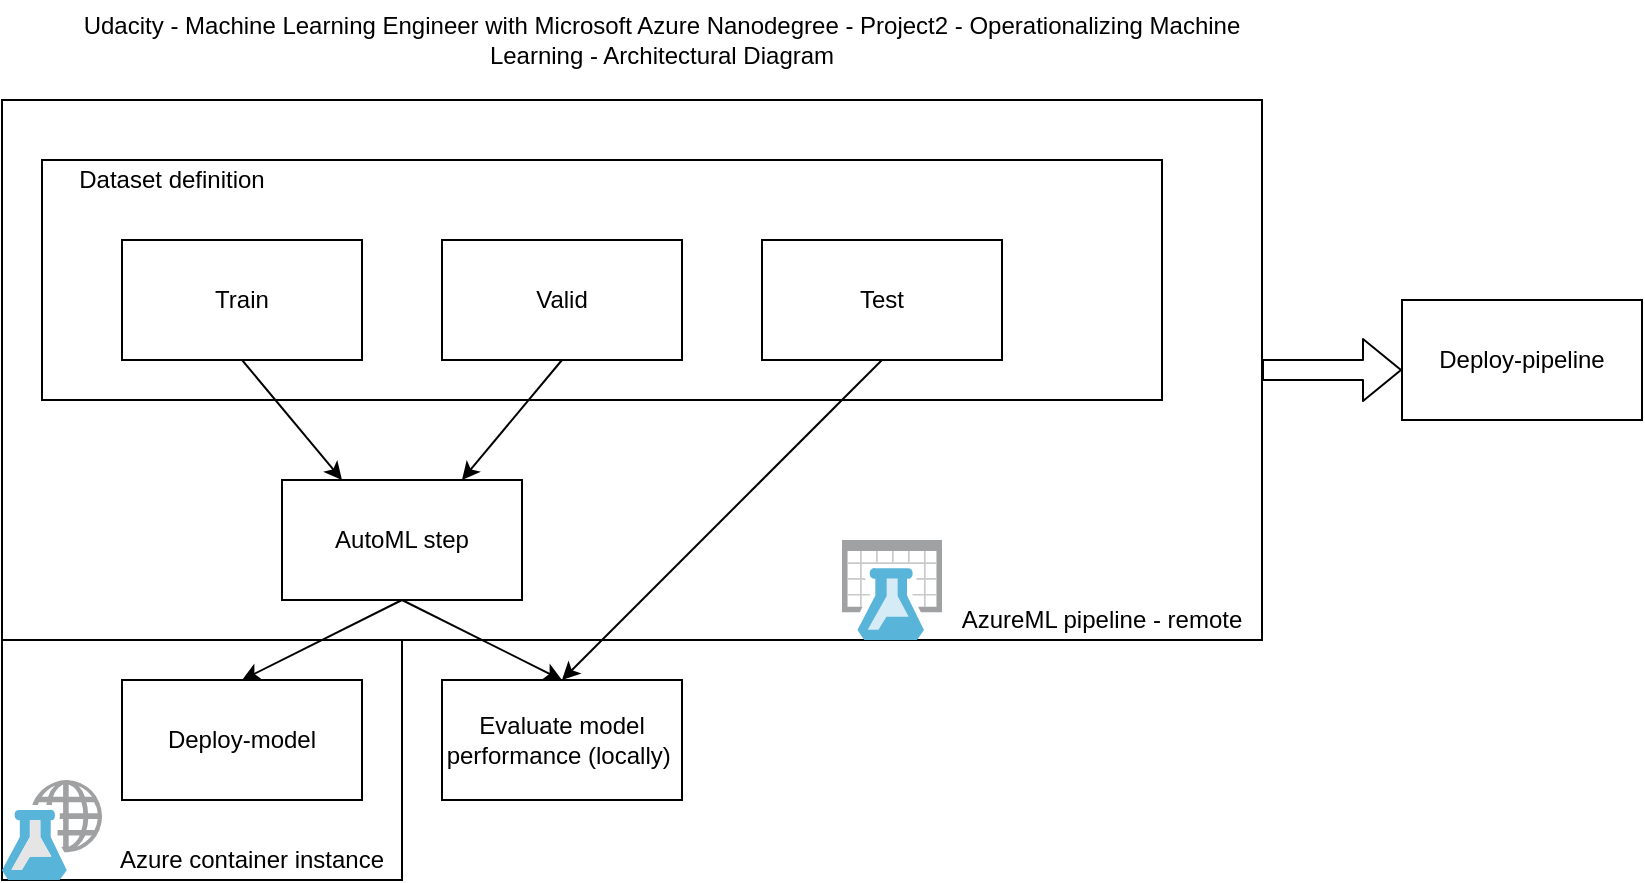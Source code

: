 <mxfile version="14.1.8" type="device"><diagram id="zMaAAimR3ErL-qGqMbRz" name="Page-1"><mxGraphModel dx="1188" dy="854" grid="1" gridSize="10" guides="1" tooltips="1" connect="1" arrows="1" fold="1" page="0" pageScale="1" pageWidth="827" pageHeight="1169" math="0" shadow="0"><root><mxCell id="0"/><mxCell id="1" parent="0"/><mxCell id="4xmc_1cz7F4Bdf-ygVpz-7" value="" style="rounded=0;whiteSpace=wrap;html=1;" vertex="1" parent="1"><mxGeometry x="20" y="90" width="630" height="270" as="geometry"/></mxCell><mxCell id="4xmc_1cz7F4Bdf-ygVpz-9" value="" style="rounded=0;whiteSpace=wrap;html=1;" vertex="1" parent="1"><mxGeometry x="20" y="360" width="200" height="120" as="geometry"/></mxCell><mxCell id="SLkkxiOqbfNKNuhXbdHc-10" value="" style="rounded=0;whiteSpace=wrap;html=1;" parent="1" vertex="1"><mxGeometry x="40" y="120" width="560" height="120" as="geometry"/></mxCell><mxCell id="SLkkxiOqbfNKNuhXbdHc-2" value="" style="aspect=fixed;html=1;points=[];align=center;image;fontSize=12;image=img/lib/mscae/Machine_Learning_Studio_Web_Services.svg;" parent="1" vertex="1"><mxGeometry x="20" y="430" width="50" height="50" as="geometry"/></mxCell><mxCell id="SLkkxiOqbfNKNuhXbdHc-3" value="" style="aspect=fixed;html=1;points=[];align=center;image;fontSize=12;image=img/lib/mscae/Machine_Learning_Studio_Workspaces.svg;" parent="1" vertex="1"><mxGeometry x="440" y="310" width="50" height="50" as="geometry"/></mxCell><mxCell id="SLkkxiOqbfNKNuhXbdHc-6" value="Udacity - Machine Learning Engineer with Microsoft Azure Nanodegree - Project2 - Operationalizing Machine Learning - Architectural Diagram" style="text;html=1;strokeColor=none;fillColor=none;align=center;verticalAlign=middle;whiteSpace=wrap;rounded=0;" parent="1" vertex="1"><mxGeometry x="40" y="40" width="620" height="40" as="geometry"/></mxCell><mxCell id="SLkkxiOqbfNKNuhXbdHc-7" value="Train" style="rounded=0;whiteSpace=wrap;html=1;" parent="1" vertex="1"><mxGeometry x="80" y="160" width="120" height="60" as="geometry"/></mxCell><mxCell id="SLkkxiOqbfNKNuhXbdHc-8" value="Test" style="rounded=0;whiteSpace=wrap;html=1;" parent="1" vertex="1"><mxGeometry x="400" y="160" width="120" height="60" as="geometry"/></mxCell><mxCell id="SLkkxiOqbfNKNuhXbdHc-9" value="Valid" style="rounded=0;whiteSpace=wrap;html=1;" parent="1" vertex="1"><mxGeometry x="240" y="160" width="120" height="60" as="geometry"/></mxCell><mxCell id="SLkkxiOqbfNKNuhXbdHc-11" value="AutoML step" style="rounded=0;whiteSpace=wrap;html=1;" parent="1" vertex="1"><mxGeometry x="160" y="280" width="120" height="60" as="geometry"/></mxCell><mxCell id="SLkkxiOqbfNKNuhXbdHc-12" value="Evaluate model performance (locally)&amp;nbsp;" style="rounded=0;whiteSpace=wrap;html=1;" parent="1" vertex="1"><mxGeometry x="240" y="380" width="120" height="60" as="geometry"/></mxCell><mxCell id="SLkkxiOqbfNKNuhXbdHc-13" value="Deploy-model" style="rounded=0;whiteSpace=wrap;html=1;" parent="1" vertex="1"><mxGeometry x="80" y="380" width="120" height="60" as="geometry"/></mxCell><mxCell id="SLkkxiOqbfNKNuhXbdHc-14" value="Deploy-pipeline" style="rounded=0;whiteSpace=wrap;html=1;" parent="1" vertex="1"><mxGeometry x="720" y="190" width="120" height="60" as="geometry"/></mxCell><mxCell id="4xmc_1cz7F4Bdf-ygVpz-1" value="Dataset definition" style="text;html=1;strokeColor=none;fillColor=none;align=center;verticalAlign=middle;whiteSpace=wrap;rounded=0;" vertex="1" parent="1"><mxGeometry x="40" y="120" width="130" height="20" as="geometry"/></mxCell><mxCell id="4xmc_1cz7F4Bdf-ygVpz-2" value="" style="endArrow=classic;html=1;exitX=0.5;exitY=1;exitDx=0;exitDy=0;entryX=0.25;entryY=0;entryDx=0;entryDy=0;" edge="1" parent="1" source="SLkkxiOqbfNKNuhXbdHc-7" target="SLkkxiOqbfNKNuhXbdHc-11"><mxGeometry width="50" height="50" relative="1" as="geometry"><mxPoint x="390" y="550" as="sourcePoint"/><mxPoint x="440" y="500" as="targetPoint"/></mxGeometry></mxCell><mxCell id="4xmc_1cz7F4Bdf-ygVpz-3" value="" style="endArrow=classic;html=1;exitX=0.5;exitY=1;exitDx=0;exitDy=0;entryX=0.75;entryY=0;entryDx=0;entryDy=0;" edge="1" parent="1" source="SLkkxiOqbfNKNuhXbdHc-9" target="SLkkxiOqbfNKNuhXbdHc-11"><mxGeometry width="50" height="50" relative="1" as="geometry"><mxPoint x="150" y="230" as="sourcePoint"/><mxPoint x="200" y="290" as="targetPoint"/></mxGeometry></mxCell><mxCell id="4xmc_1cz7F4Bdf-ygVpz-4" value="" style="endArrow=classic;html=1;exitX=0.5;exitY=1;exitDx=0;exitDy=0;entryX=0.5;entryY=0;entryDx=0;entryDy=0;" edge="1" parent="1" source="SLkkxiOqbfNKNuhXbdHc-8" target="SLkkxiOqbfNKNuhXbdHc-12"><mxGeometry width="50" height="50" relative="1" as="geometry"><mxPoint x="390" y="540" as="sourcePoint"/><mxPoint x="440" y="490" as="targetPoint"/></mxGeometry></mxCell><mxCell id="4xmc_1cz7F4Bdf-ygVpz-5" value="" style="endArrow=classic;html=1;exitX=0.5;exitY=1;exitDx=0;exitDy=0;entryX=0.5;entryY=0;entryDx=0;entryDy=0;" edge="1" parent="1" source="SLkkxiOqbfNKNuhXbdHc-11" target="SLkkxiOqbfNKNuhXbdHc-12"><mxGeometry width="50" height="50" relative="1" as="geometry"><mxPoint x="390" y="540" as="sourcePoint"/><mxPoint x="440" y="490" as="targetPoint"/></mxGeometry></mxCell><mxCell id="4xmc_1cz7F4Bdf-ygVpz-6" value="" style="endArrow=classic;html=1;exitX=0.5;exitY=1;exitDx=0;exitDy=0;entryX=0.5;entryY=0;entryDx=0;entryDy=0;" edge="1" parent="1" source="SLkkxiOqbfNKNuhXbdHc-11" target="SLkkxiOqbfNKNuhXbdHc-13"><mxGeometry width="50" height="50" relative="1" as="geometry"><mxPoint x="390" y="540" as="sourcePoint"/><mxPoint x="440" y="490" as="targetPoint"/></mxGeometry></mxCell><mxCell id="4xmc_1cz7F4Bdf-ygVpz-8" value="AzureML pipeline - remote" style="text;html=1;strokeColor=none;fillColor=none;align=center;verticalAlign=middle;whiteSpace=wrap;rounded=0;" vertex="1" parent="1"><mxGeometry x="490" y="340" width="160" height="20" as="geometry"/></mxCell><mxCell id="4xmc_1cz7F4Bdf-ygVpz-10" value="Azure container instance" style="text;html=1;strokeColor=none;fillColor=none;align=center;verticalAlign=middle;whiteSpace=wrap;rounded=0;" vertex="1" parent="1"><mxGeometry x="70" y="460" width="150" height="20" as="geometry"/></mxCell><mxCell id="4xmc_1cz7F4Bdf-ygVpz-11" value="" style="shape=flexArrow;endArrow=classic;html=1;exitX=1;exitY=0.5;exitDx=0;exitDy=0;" edge="1" parent="1" source="4xmc_1cz7F4Bdf-ygVpz-7"><mxGeometry width="50" height="50" relative="1" as="geometry"><mxPoint x="660" y="220" as="sourcePoint"/><mxPoint x="720" y="225" as="targetPoint"/></mxGeometry></mxCell></root></mxGraphModel></diagram></mxfile>